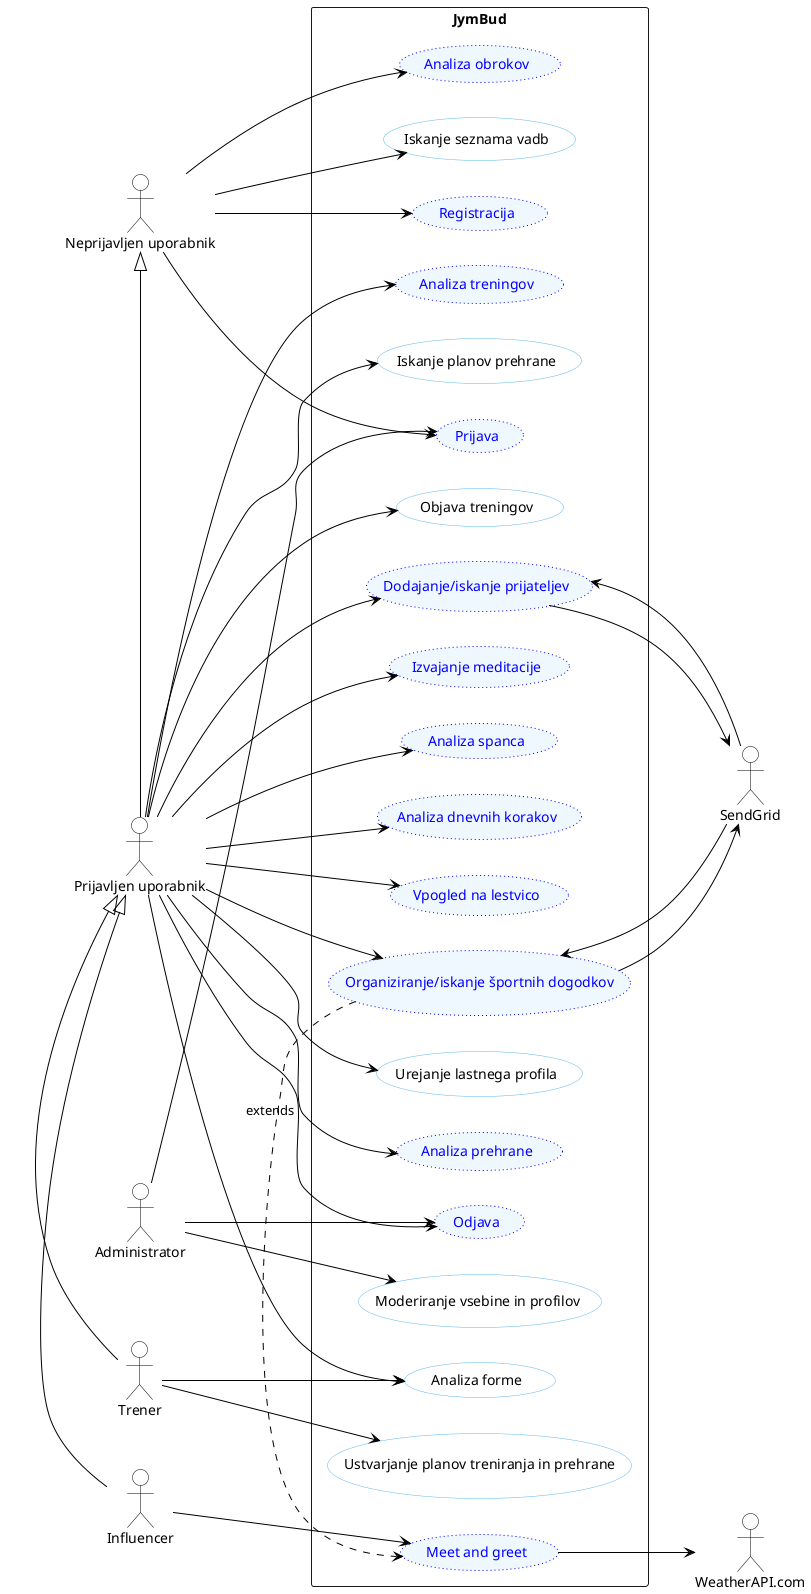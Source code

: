 @startuml
skinparam backgroundcolor transparent
skinparam defaultTextAlignment center
skinparam usecase {
  backgroundColor white
  borderColor #5FB8EC
  arrowColor black
}
skinparam actorBorderColor black
skinparam actorBackgroundColor white

left to right direction

:Neprijavljen uporabnik: as NPU
:Prijavljen uporabnik: as PU
:Influencer: as INF
:Trener: as TRE
:Administrator: as ADM

:WeatherAPI.com: as WAPI
:SendGrid: as SGAPI


rectangle JymBud {
usecase (Prijava) #aliceblue;line:blue;line.dotted;text:blue
usecase (Registracija) #aliceblue;line:blue;line.dotted;text:blue
usecase (Analiza obrokov) #aliceblue;line:blue;line.dotted;text:blue
usecase (Iskanje seznama vadb)

usecase (Odjava) #aliceblue;line:blue;line.dotted;text:blue
usecase (Urejanje lastnega profila)
usecase (Analiza prehrane) #aliceblue;line:blue;line.dotted;text:blue
usecase (Analiza treningov) #aliceblue;line:blue;line.dotted;text:blue
usecase (Iskanje planov prehrane) 
usecase (Objava treningov)
usecase (Organiziranje/iskanje športnih dogodkov) #aliceblue;line:blue;line.dotted;text:blue
usecase (Dodajanje/iskanje prijateljev) #aliceblue;line:blue;line.dotted;text:blue
usecase (Izvajanje meditacije) #aliceblue;line:blue;line.dotted;text:blue
usecase (Analiza spanca) #aliceblue;line:blue;line.dotted;text:blue
usecase (Analiza dnevnih korakov) #aliceblue;line:blue;line.dotted;text:blue
usecase (Vpogled na lestvico) #aliceblue;line:blue;line.dotted;text:blue

usecase (Analiza forme)
usecase (Ustvarjanje planov treniranja in prehrane)

usecase (Meet and greet) #aliceblue;line:blue;line.dotted;text:blue

usecase (Moderiranje vsebine in profilov)
}
PU --> (Odjava)
PU --> (Urejanje lastnega profila)
PU --> (Analiza prehrane)
PU --> (Analiza treningov)
PU --> (Iskanje planov prehrane)
PU --> (Objava treningov)
PU --> (Organiziranje/iskanje športnih dogodkov)
PU --> (Dodajanje/iskanje prijateljev)
PU --> (Izvajanje meditacije)
PU --> (Analiza spanca)
PU --> (Analiza dnevnih korakov)
PU --> (Vpogled na lestvico)
PU --> (Analiza forme)

NPU --> (Prijava)
NPU --> (Registracija)
NPU --> (Analiza obrokov)
NPU --> (Iskanje seznama vadb)

INF --> (Meet and greet)

TRE --> (Analiza forme)
TRE --> (Ustvarjanje planov treniranja in prehrane)

ADM --> (Moderiranje vsebine in profilov)
ADM --> (Prijava)
ADM --> (Odjava)

(Organiziranje/iskanje športnih dogodkov) .> (Meet and greet) : extends

INF -left-|> PU
TRE -left-|> PU

PU -left-|> NPU

(Meet and greet) --> WAPI
(Dodajanje/iskanje prijateljev) --> SGAPI
(Organiziranje/iskanje športnih dogodkov) --> SGAPI

(Dodajanje/iskanje prijateljev) <-- SGAPI
(Organiziranje/iskanje športnih dogodkov) <-- SGAPI
@enduml
